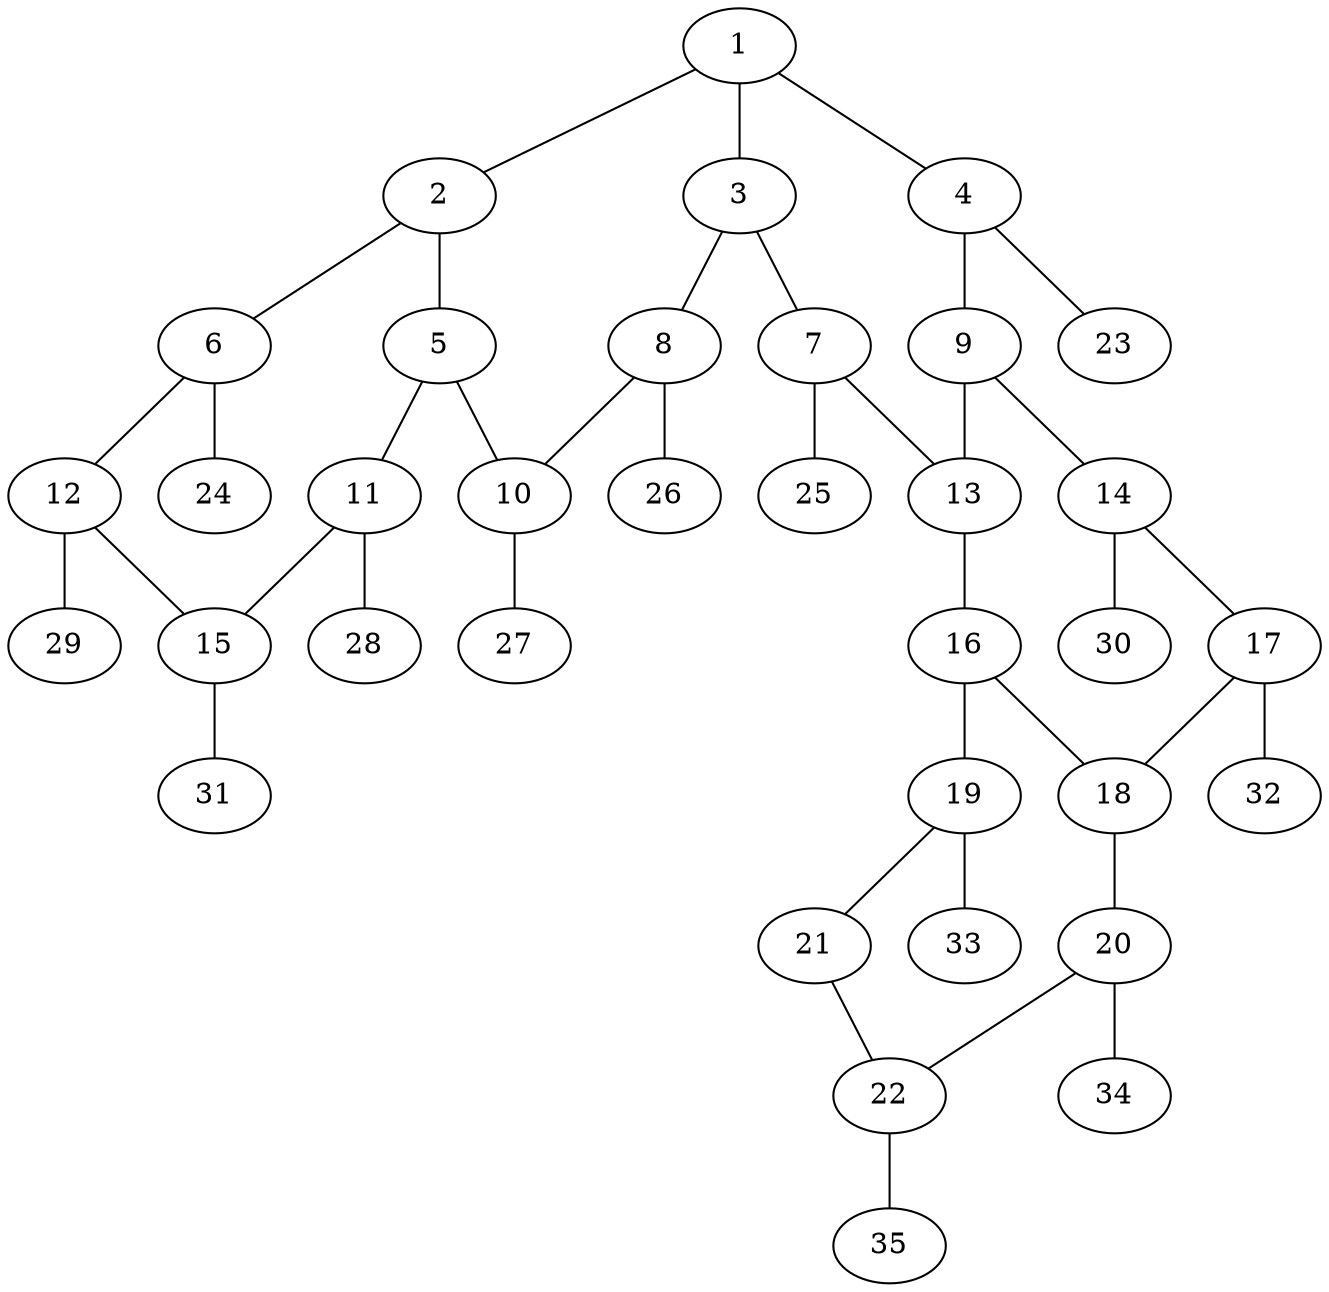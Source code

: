 graph molecule_3723 {
	1	 [chem=C];
	2	 [chem=C];
	1 -- 2	 [valence=1];
	3	 [chem=C];
	1 -- 3	 [valence=1];
	4	 [chem=C];
	1 -- 4	 [valence=2];
	5	 [chem=C];
	2 -- 5	 [valence=2];
	6	 [chem=C];
	2 -- 6	 [valence=1];
	7	 [chem=C];
	3 -- 7	 [valence=2];
	8	 [chem=C];
	3 -- 8	 [valence=1];
	9	 [chem=C];
	4 -- 9	 [valence=1];
	23	 [chem=H];
	4 -- 23	 [valence=1];
	10	 [chem=C];
	5 -- 10	 [valence=1];
	11	 [chem=C];
	5 -- 11	 [valence=1];
	12	 [chem=C];
	6 -- 12	 [valence=2];
	24	 [chem=H];
	6 -- 24	 [valence=1];
	13	 [chem=C];
	7 -- 13	 [valence=1];
	25	 [chem=H];
	7 -- 25	 [valence=1];
	8 -- 10	 [valence=2];
	26	 [chem=H];
	8 -- 26	 [valence=1];
	9 -- 13	 [valence=2];
	14	 [chem=C];
	9 -- 14	 [valence=1];
	27	 [chem=H];
	10 -- 27	 [valence=1];
	15	 [chem=C];
	11 -- 15	 [valence=2];
	28	 [chem=H];
	11 -- 28	 [valence=1];
	12 -- 15	 [valence=1];
	29	 [chem=H];
	12 -- 29	 [valence=1];
	16	 [chem=C];
	13 -- 16	 [valence=1];
	17	 [chem=C];
	14 -- 17	 [valence=2];
	30	 [chem=H];
	14 -- 30	 [valence=1];
	31	 [chem=H];
	15 -- 31	 [valence=1];
	18	 [chem=C];
	16 -- 18	 [valence=2];
	19	 [chem=C];
	16 -- 19	 [valence=1];
	17 -- 18	 [valence=1];
	32	 [chem=H];
	17 -- 32	 [valence=1];
	20	 [chem=C];
	18 -- 20	 [valence=1];
	21	 [chem=N];
	19 -- 21	 [valence=2];
	33	 [chem=H];
	19 -- 33	 [valence=1];
	22	 [chem=C];
	20 -- 22	 [valence=2];
	34	 [chem=H];
	20 -- 34	 [valence=1];
	21 -- 22	 [valence=1];
	35	 [chem=H];
	22 -- 35	 [valence=1];
}

